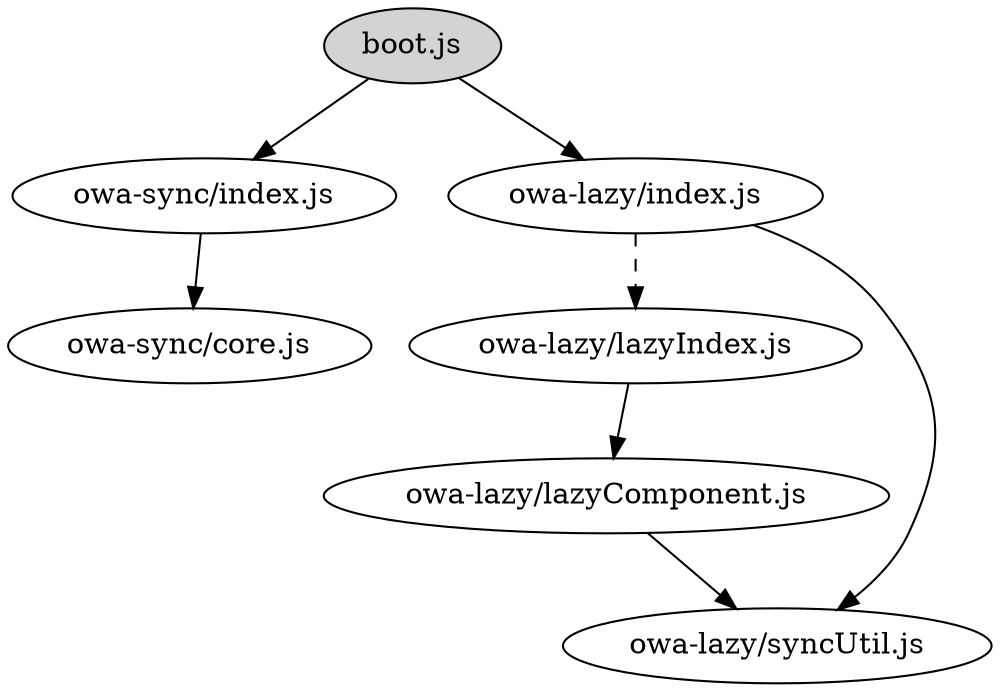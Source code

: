 digraph G {
  edge [fontsize=8]

  a [label="boot.js",style=filled,fillcolor=lightgrey]
  b_0 [label="owa-sync/index.js"]
  b_1 [label="owa-sync/core.js"]
  c_0 [label="owa-lazy/index.js"]
  c_1 [label="owa-lazy/lazyIndex.js"]
  c_2 [label="owa-lazy/lazyComponent.js"]
  c_3 [label="owa-lazy/syncUtil.js"]

  subgraph cluster_0 {
      label="boot"
      bgcolor=lightgrey
  }

  subgraph cluster_1 {
      label="async"
      bgcolor=lightblue
  }

  a -> b_0 -> b_1
  a -> c_0
  c_0 -> c_3
  c_1 -> c_2 -> c_3
  c_0 -> c_1 [style=dashed]
}